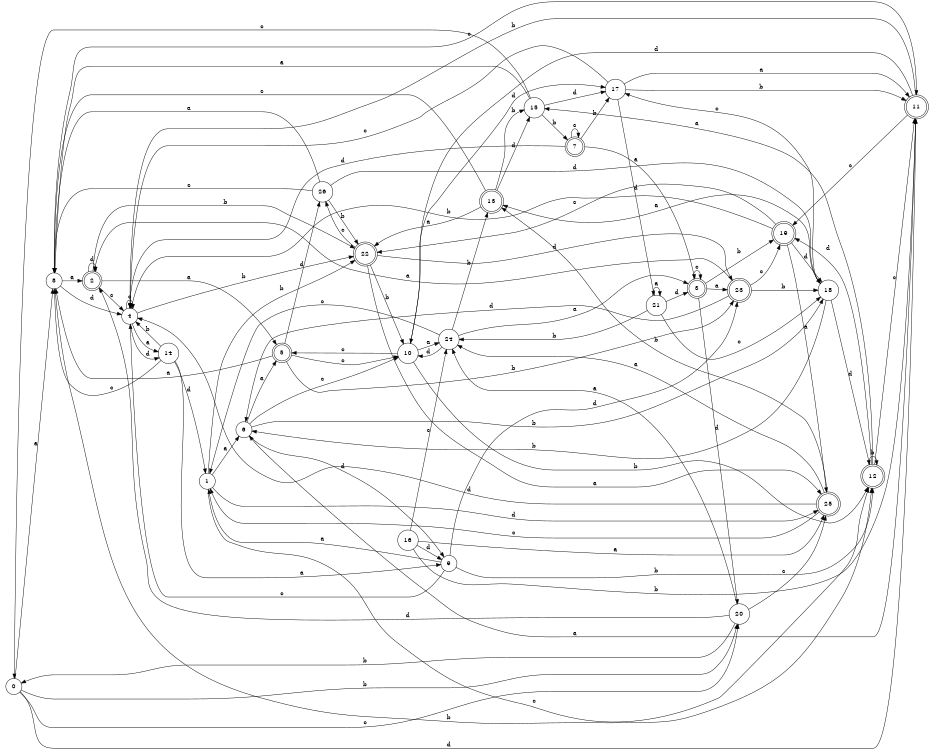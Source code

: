 digraph n22_7 {
__start0 [label="" shape="none"];

rankdir=LR;
size="8,5";

s0 [style="filled", color="black", fillcolor="white" shape="circle", label="0"];
s1 [style="filled", color="black", fillcolor="white" shape="circle", label="1"];
s2 [style="rounded,filled", color="black", fillcolor="white" shape="doublecircle", label="2"];
s3 [style="rounded,filled", color="black", fillcolor="white" shape="doublecircle", label="3"];
s4 [style="filled", color="black", fillcolor="white" shape="circle", label="4"];
s5 [style="rounded,filled", color="black", fillcolor="white" shape="doublecircle", label="5"];
s6 [style="filled", color="black", fillcolor="white" shape="circle", label="6"];
s7 [style="rounded,filled", color="black", fillcolor="white" shape="doublecircle", label="7"];
s8 [style="filled", color="black", fillcolor="white" shape="circle", label="8"];
s9 [style="filled", color="black", fillcolor="white" shape="circle", label="9"];
s10 [style="filled", color="black", fillcolor="white" shape="circle", label="10"];
s11 [style="rounded,filled", color="black", fillcolor="white" shape="doublecircle", label="11"];
s12 [style="rounded,filled", color="black", fillcolor="white" shape="doublecircle", label="12"];
s13 [style="rounded,filled", color="black", fillcolor="white" shape="doublecircle", label="13"];
s14 [style="filled", color="black", fillcolor="white" shape="circle", label="14"];
s15 [style="filled", color="black", fillcolor="white" shape="circle", label="15"];
s16 [style="filled", color="black", fillcolor="white" shape="circle", label="16"];
s17 [style="filled", color="black", fillcolor="white" shape="circle", label="17"];
s18 [style="filled", color="black", fillcolor="white" shape="circle", label="18"];
s19 [style="rounded,filled", color="black", fillcolor="white" shape="doublecircle", label="19"];
s20 [style="filled", color="black", fillcolor="white" shape="circle", label="20"];
s21 [style="filled", color="black", fillcolor="white" shape="circle", label="21"];
s22 [style="rounded,filled", color="black", fillcolor="white" shape="doublecircle", label="22"];
s23 [style="rounded,filled", color="black", fillcolor="white" shape="doublecircle", label="23"];
s24 [style="filled", color="black", fillcolor="white" shape="circle", label="24"];
s25 [style="rounded,filled", color="black", fillcolor="white" shape="doublecircle", label="25"];
s26 [style="filled", color="black", fillcolor="white" shape="circle", label="26"];
s0 -> s8 [label="a"];
s0 -> s20 [label="b"];
s0 -> s20 [label="c"];
s0 -> s11 [label="d"];
s1 -> s6 [label="a"];
s1 -> s22 [label="b"];
s1 -> s12 [label="c"];
s1 -> s25 [label="d"];
s2 -> s5 [label="a"];
s2 -> s22 [label="b"];
s2 -> s4 [label="c"];
s2 -> s2 [label="d"];
s3 -> s23 [label="a"];
s3 -> s19 [label="b"];
s3 -> s3 [label="c"];
s3 -> s20 [label="d"];
s4 -> s14 [label="a"];
s4 -> s22 [label="b"];
s4 -> s4 [label="c"];
s4 -> s14 [label="d"];
s5 -> s8 [label="a"];
s5 -> s23 [label="b"];
s5 -> s10 [label="c"];
s5 -> s26 [label="d"];
s6 -> s5 [label="a"];
s6 -> s18 [label="b"];
s6 -> s10 [label="c"];
s6 -> s9 [label="d"];
s7 -> s3 [label="a"];
s7 -> s17 [label="b"];
s7 -> s7 [label="c"];
s7 -> s4 [label="d"];
s8 -> s2 [label="a"];
s8 -> s12 [label="b"];
s8 -> s11 [label="c"];
s8 -> s4 [label="d"];
s9 -> s1 [label="a"];
s9 -> s12 [label="b"];
s9 -> s4 [label="c"];
s9 -> s23 [label="d"];
s10 -> s24 [label="a"];
s10 -> s12 [label="b"];
s10 -> s5 [label="c"];
s10 -> s17 [label="d"];
s11 -> s6 [label="a"];
s11 -> s4 [label="b"];
s11 -> s19 [label="c"];
s11 -> s10 [label="d"];
s12 -> s15 [label="a"];
s12 -> s12 [label="b"];
s12 -> s11 [label="c"];
s12 -> s19 [label="d"];
s13 -> s22 [label="a"];
s13 -> s15 [label="b"];
s13 -> s8 [label="c"];
s13 -> s15 [label="d"];
s14 -> s9 [label="a"];
s14 -> s4 [label="b"];
s14 -> s8 [label="c"];
s14 -> s1 [label="d"];
s15 -> s8 [label="a"];
s15 -> s7 [label="b"];
s15 -> s0 [label="c"];
s15 -> s17 [label="d"];
s16 -> s25 [label="a"];
s16 -> s11 [label="b"];
s16 -> s24 [label="c"];
s16 -> s9 [label="d"];
s17 -> s11 [label="a"];
s17 -> s11 [label="b"];
s17 -> s4 [label="c"];
s17 -> s21 [label="d"];
s18 -> s13 [label="a"];
s18 -> s6 [label="b"];
s18 -> s17 [label="c"];
s18 -> s12 [label="d"];
s19 -> s25 [label="a"];
s19 -> s4 [label="b"];
s19 -> s22 [label="c"];
s19 -> s18 [label="d"];
s20 -> s24 [label="a"];
s20 -> s0 [label="b"];
s20 -> s25 [label="c"];
s20 -> s2 [label="d"];
s21 -> s21 [label="a"];
s21 -> s24 [label="b"];
s21 -> s18 [label="c"];
s21 -> s3 [label="d"];
s22 -> s25 [label="a"];
s22 -> s10 [label="b"];
s22 -> s26 [label="c"];
s22 -> s23 [label="d"];
s23 -> s2 [label="a"];
s23 -> s18 [label="b"];
s23 -> s19 [label="c"];
s23 -> s6 [label="d"];
s24 -> s3 [label="a"];
s24 -> s13 [label="b"];
s24 -> s1 [label="c"];
s24 -> s10 [label="d"];
s25 -> s24 [label="a"];
s25 -> s13 [label="b"];
s25 -> s1 [label="c"];
s25 -> s4 [label="d"];
s26 -> s8 [label="a"];
s26 -> s22 [label="b"];
s26 -> s8 [label="c"];
s26 -> s18 [label="d"];

}